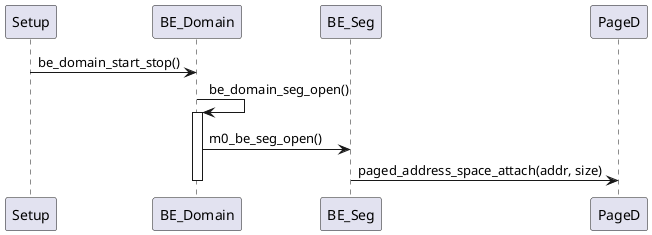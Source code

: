 @startuml
Setup -> BE_Domain : be_domain_start_stop()
BE_Domain -> BE_Domain : be_domain_seg_open()
activate BE_Domain
BE_Domain -> BE_Seg : m0_be_seg_open()
BE_Seg -> PageD : paged_address_space_attach(addr, size)
deactivate BE_Domain
@enduml